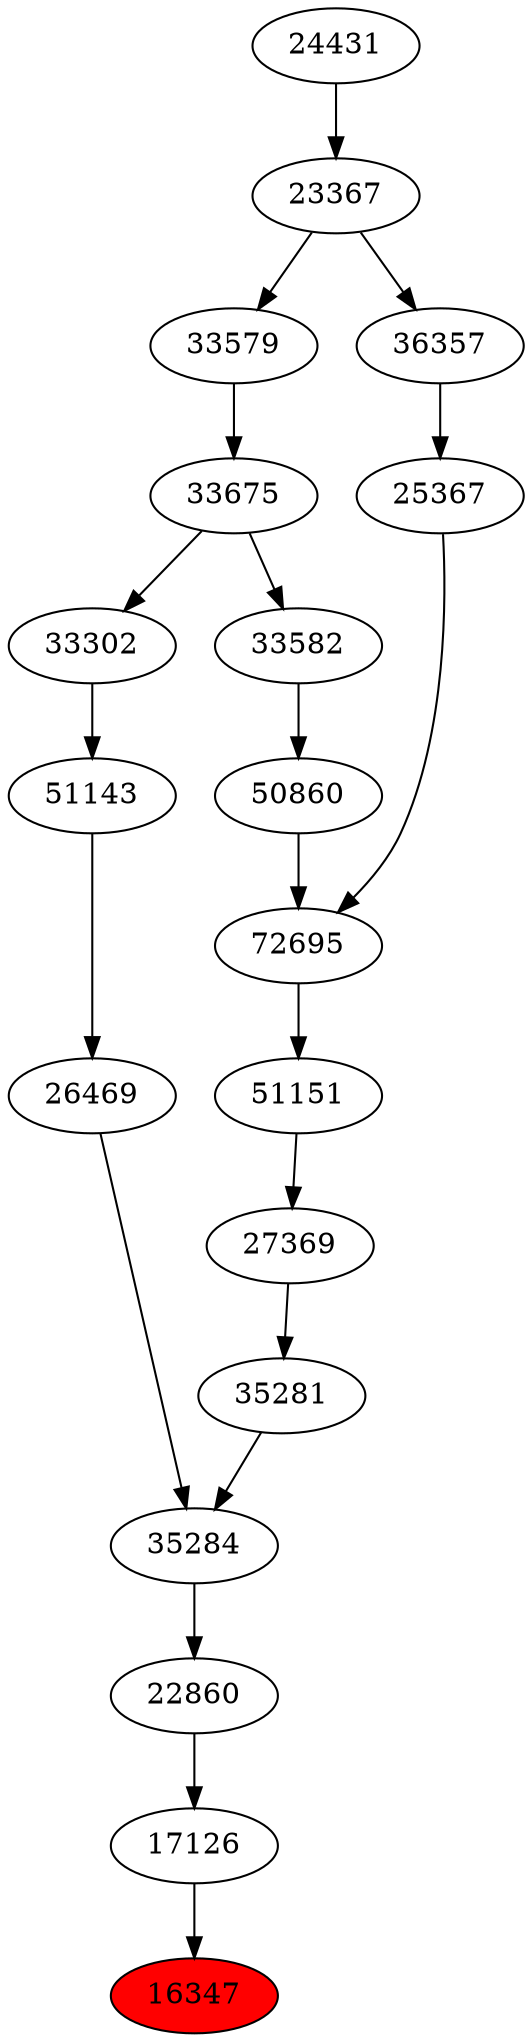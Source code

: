 strict digraph{ 
16347 [label="16347" fillcolor=red style=filled]
17126 -> 16347
17126 [label="17126"]
22860 -> 17126
22860 [label="22860"]
35284 -> 22860
35284 [label="35284"]
35281 -> 35284
26469 -> 35284
35281 [label="35281"]
27369 -> 35281
26469 [label="26469"]
51143 -> 26469
27369 [label="27369"]
51151 -> 27369
51143 [label="51143"]
33302 -> 51143
51151 [label="51151"]
72695 -> 51151
33302 [label="33302"]
33675 -> 33302
72695 [label="72695"]
50860 -> 72695
25367 -> 72695
33675 [label="33675"]
33579 -> 33675
50860 [label="50860"]
33582 -> 50860
25367 [label="25367"]
36357 -> 25367
33579 [label="33579"]
23367 -> 33579
33582 [label="33582"]
33675 -> 33582
36357 [label="36357"]
23367 -> 36357
23367 [label="23367"]
24431 -> 23367
24431 [label="24431"]
}